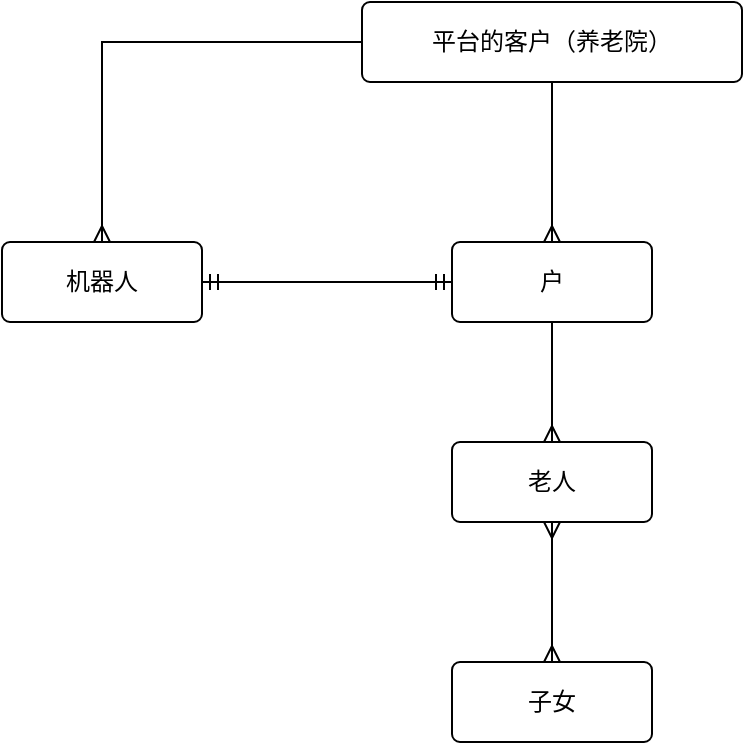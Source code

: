 <mxfile version="12.3.9" type="github" pages="1">
  <diagram id="yESwXEvI0tJ8sqi6aTUE" name="Page-1">
    <mxGraphModel dx="1422" dy="794" grid="1" gridSize="10" guides="1" tooltips="1" connect="1" arrows="1" fold="1" page="1" pageScale="1" pageWidth="827" pageHeight="1169" math="0" shadow="0">
      <root>
        <mxCell id="0"/>
        <mxCell id="1" parent="0"/>
        <mxCell id="-kgnQ5JJzTtvgg19kSp7-25" style="edgeStyle=orthogonalEdgeStyle;rounded=0;orthogonalLoop=1;jettySize=auto;html=1;entryX=0.5;entryY=0;entryDx=0;entryDy=0;endArrow=ERmany;endFill=0;" edge="1" parent="1" source="-kgnQ5JJzTtvgg19kSp7-17" target="-kgnQ5JJzTtvgg19kSp7-18">
          <mxGeometry relative="1" as="geometry"/>
        </mxCell>
        <mxCell id="-kgnQ5JJzTtvgg19kSp7-26" style="edgeStyle=orthogonalEdgeStyle;rounded=0;orthogonalLoop=1;jettySize=auto;html=1;exitX=0.5;exitY=1;exitDx=0;exitDy=0;endArrow=ERmany;endFill=0;" edge="1" parent="1" source="-kgnQ5JJzTtvgg19kSp7-17" target="-kgnQ5JJzTtvgg19kSp7-19">
          <mxGeometry relative="1" as="geometry"/>
        </mxCell>
        <mxCell id="-kgnQ5JJzTtvgg19kSp7-17" value="平台的客户（养老院）" style="rounded=1;arcSize=10;whiteSpace=wrap;html=1;align=center;" vertex="1" parent="1">
          <mxGeometry x="270" y="70" width="190" height="40" as="geometry"/>
        </mxCell>
        <mxCell id="-kgnQ5JJzTtvgg19kSp7-29" style="edgeStyle=orthogonalEdgeStyle;rounded=0;orthogonalLoop=1;jettySize=auto;html=1;startArrow=ERmandOne;startFill=0;endArrow=ERmandOne;endFill=0;" edge="1" parent="1" source="-kgnQ5JJzTtvgg19kSp7-18" target="-kgnQ5JJzTtvgg19kSp7-19">
          <mxGeometry relative="1" as="geometry"/>
        </mxCell>
        <mxCell id="-kgnQ5JJzTtvgg19kSp7-18" value="机器人" style="rounded=1;arcSize=10;whiteSpace=wrap;html=1;align=center;" vertex="1" parent="1">
          <mxGeometry x="90" y="190" width="100" height="40" as="geometry"/>
        </mxCell>
        <mxCell id="-kgnQ5JJzTtvgg19kSp7-27" style="edgeStyle=orthogonalEdgeStyle;rounded=0;orthogonalLoop=1;jettySize=auto;html=1;endArrow=ERmany;endFill=0;" edge="1" parent="1" source="-kgnQ5JJzTtvgg19kSp7-19" target="-kgnQ5JJzTtvgg19kSp7-20">
          <mxGeometry relative="1" as="geometry"/>
        </mxCell>
        <mxCell id="-kgnQ5JJzTtvgg19kSp7-19" value="户" style="rounded=1;arcSize=10;whiteSpace=wrap;html=1;align=center;" vertex="1" parent="1">
          <mxGeometry x="315" y="190" width="100" height="40" as="geometry"/>
        </mxCell>
        <mxCell id="-kgnQ5JJzTtvgg19kSp7-28" style="edgeStyle=orthogonalEdgeStyle;rounded=0;orthogonalLoop=1;jettySize=auto;html=1;exitX=0.5;exitY=1;exitDx=0;exitDy=0;entryX=0.5;entryY=0;entryDx=0;entryDy=0;endArrow=ERmany;endFill=0;startArrow=ERmany;startFill=0;" edge="1" parent="1" source="-kgnQ5JJzTtvgg19kSp7-20" target="-kgnQ5JJzTtvgg19kSp7-21">
          <mxGeometry relative="1" as="geometry"/>
        </mxCell>
        <mxCell id="-kgnQ5JJzTtvgg19kSp7-20" value="老人" style="rounded=1;arcSize=10;whiteSpace=wrap;html=1;align=center;" vertex="1" parent="1">
          <mxGeometry x="315" y="290" width="100" height="40" as="geometry"/>
        </mxCell>
        <mxCell id="-kgnQ5JJzTtvgg19kSp7-21" value="子女" style="rounded=1;arcSize=10;whiteSpace=wrap;html=1;align=center;" vertex="1" parent="1">
          <mxGeometry x="315" y="400" width="100" height="40" as="geometry"/>
        </mxCell>
      </root>
    </mxGraphModel>
  </diagram>
</mxfile>
